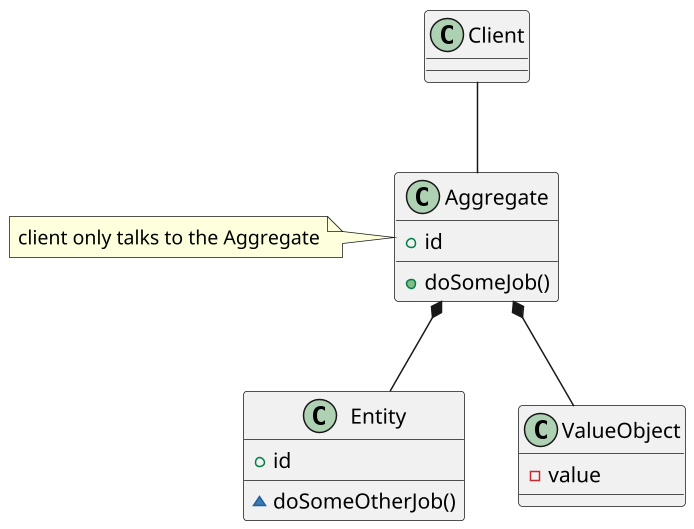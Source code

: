 @startuml

scale 1.5

class Client

class Aggregate {
    + id
    + doSomeJob()
}

note left of Aggregate
    client only talks to the Aggregate
end note

class Entity {
    + id
    ~ doSomeOtherJob()
}

class ValueObject {
    - value
}

Client -- Aggregate

Aggregate *-- Entity
Aggregate *-- ValueObject

@enduml